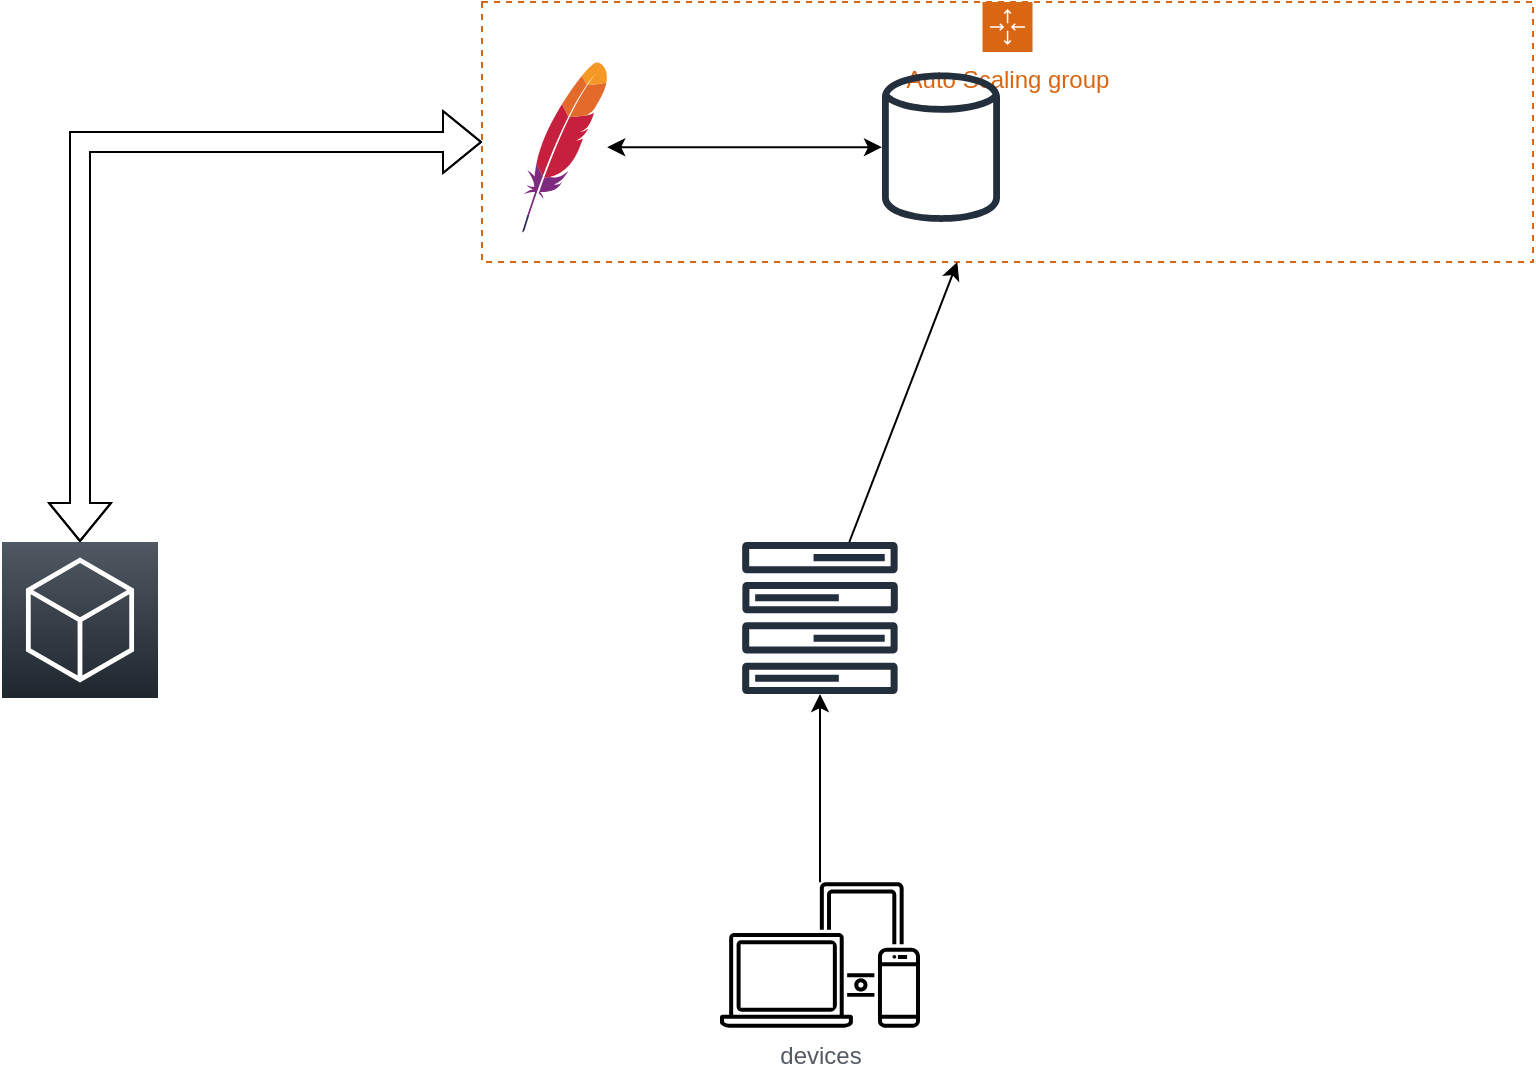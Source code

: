 <mxfile version="15.9.6" type="github">
  <diagram id="Ht1M8jgEwFfnCIfOTk4-" name="Page-1">
    <mxGraphModel dx="2062" dy="2808" grid="1" gridSize="10" guides="1" tooltips="1" connect="1" arrows="1" fold="1" page="1" pageScale="1" pageWidth="1169" pageHeight="827" math="0" shadow="0">
      <root>
        <mxCell id="0" />
        <mxCell id="1" parent="0" />
        <mxCell id="bbJUXdScnfACV2wAAi5e-2" value="" style="sketch=0;outlineConnect=0;fontColor=#232F3E;gradientColor=none;fillColor=#232F3D;strokeColor=none;dashed=0;verticalLabelPosition=bottom;verticalAlign=top;align=center;html=1;fontSize=12;fontStyle=0;aspect=fixed;pointerEvents=1;shape=mxgraph.aws4.forums;" vertex="1" parent="1">
          <mxGeometry x="430" y="-1100" width="78" height="76" as="geometry" />
        </mxCell>
        <mxCell id="bbJUXdScnfACV2wAAi5e-5" value="Auto Scaling group" style="points=[[0,0],[0.25,0],[0.5,0],[0.75,0],[1,0],[1,0.25],[1,0.5],[1,0.75],[1,1],[0.75,1],[0.5,1],[0.25,1],[0,1],[0,0.75],[0,0.5],[0,0.25]];outlineConnect=0;gradientColor=none;html=1;whiteSpace=wrap;fontSize=12;fontStyle=0;container=1;pointerEvents=0;collapsible=0;recursiveResize=0;shape=mxgraph.aws4.groupCenter;grIcon=mxgraph.aws4.group_auto_scaling_group;grStroke=1;strokeColor=#D86613;fillColor=none;verticalAlign=top;align=center;fontColor=#D86613;dashed=1;spacingTop=25;" vertex="1" parent="1">
          <mxGeometry x="300" y="-1370" width="525.5" height="130" as="geometry" />
        </mxCell>
        <mxCell id="bbJUXdScnfACV2wAAi5e-1" value="" style="sketch=0;outlineConnect=0;fontColor=#232F3E;gradientColor=none;fillColor=#232F3D;strokeColor=none;dashed=0;verticalLabelPosition=bottom;verticalAlign=top;align=center;html=1;fontSize=12;fontStyle=0;aspect=fixed;pointerEvents=1;shape=mxgraph.aws4.generic_database;" vertex="1" parent="bbJUXdScnfACV2wAAi5e-5">
          <mxGeometry x="200" y="33.6" width="59" height="78" as="geometry" />
        </mxCell>
        <mxCell id="bbJUXdScnfACV2wAAi5e-9" value="" style="dashed=0;outlineConnect=0;html=1;align=center;labelPosition=center;verticalLabelPosition=bottom;verticalAlign=top;shape=mxgraph.weblogos.apache;fillColor=#000000;gradientColor=none;" vertex="1" parent="bbJUXdScnfACV2wAAi5e-5">
          <mxGeometry x="20" y="30" width="42.6" height="85.2" as="geometry" />
        </mxCell>
        <mxCell id="bbJUXdScnfACV2wAAi5e-14" value="" style="endArrow=classic;startArrow=classic;html=1;rounded=0;" edge="1" parent="bbJUXdScnfACV2wAAi5e-5" source="bbJUXdScnfACV2wAAi5e-9" target="bbJUXdScnfACV2wAAi5e-1">
          <mxGeometry width="50" height="50" relative="1" as="geometry">
            <mxPoint x="100" y="100" as="sourcePoint" />
            <mxPoint x="150" y="50" as="targetPoint" />
          </mxGeometry>
        </mxCell>
        <mxCell id="bbJUXdScnfACV2wAAi5e-7" value="devices" style="sketch=0;outlineConnect=0;gradientColor=none;fontColor=#545B64;strokeColor=none;fillColor=#000000;dashed=0;verticalLabelPosition=bottom;verticalAlign=top;align=center;html=1;fontSize=12;fontStyle=0;aspect=fixed;shape=mxgraph.aws4.illustration_devices;pointerEvents=1" vertex="1" parent="1">
          <mxGeometry x="419" y="-930" width="100" height="73" as="geometry" />
        </mxCell>
        <mxCell id="bbJUXdScnfACV2wAAi5e-10" value="" style="endArrow=classic;html=1;rounded=0;" edge="1" parent="1" source="bbJUXdScnfACV2wAAi5e-2" target="bbJUXdScnfACV2wAAi5e-5">
          <mxGeometry width="50" height="50" relative="1" as="geometry">
            <mxPoint x="800" y="-840" as="sourcePoint" />
            <mxPoint x="840" y="-890" as="targetPoint" />
          </mxGeometry>
        </mxCell>
        <mxCell id="bbJUXdScnfACV2wAAi5e-11" value="" style="endArrow=classic;html=1;rounded=0;" edge="1" parent="1" source="bbJUXdScnfACV2wAAi5e-7" target="bbJUXdScnfACV2wAAi5e-2">
          <mxGeometry width="50" height="50" relative="1" as="geometry">
            <mxPoint x="800" y="-840" as="sourcePoint" />
            <mxPoint x="850" y="-890" as="targetPoint" />
          </mxGeometry>
        </mxCell>
        <mxCell id="bbJUXdScnfACV2wAAi5e-15" value="" style="shape=flexArrow;endArrow=classic;startArrow=classic;html=1;rounded=0;exitX=0.5;exitY=0;exitDx=0;exitDy=0;exitPerimeter=0;" edge="1" parent="1" source="bbJUXdScnfACV2wAAi5e-16">
          <mxGeometry width="100" height="100" relative="1" as="geometry">
            <mxPoint x="90" y="-1190" as="sourcePoint" />
            <mxPoint x="300" y="-1300" as="targetPoint" />
            <Array as="points">
              <mxPoint x="99" y="-1300" />
            </Array>
          </mxGeometry>
        </mxCell>
        <mxCell id="bbJUXdScnfACV2wAAi5e-16" value="" style="sketch=0;points=[[0,0,0],[0.25,0,0],[0.5,0,0],[0.75,0,0],[1,0,0],[0,1,0],[0.25,1,0],[0.5,1,0],[0.75,1,0],[1,1,0],[0,0.25,0],[0,0.5,0],[0,0.75,0],[1,0.25,0],[1,0.5,0],[1,0.75,0]];gradientDirection=north;outlineConnect=0;fontColor=#232F3E;gradientColor=#505863;fillColor=#1E262E;strokeColor=#ffffff;dashed=0;verticalLabelPosition=bottom;verticalAlign=top;align=center;html=1;fontSize=12;fontStyle=0;aspect=fixed;shape=mxgraph.aws4.resourceIcon;resIcon=mxgraph.aws4.general;" vertex="1" parent="1">
          <mxGeometry x="60" y="-1100" width="78" height="78" as="geometry" />
        </mxCell>
      </root>
    </mxGraphModel>
  </diagram>
</mxfile>

